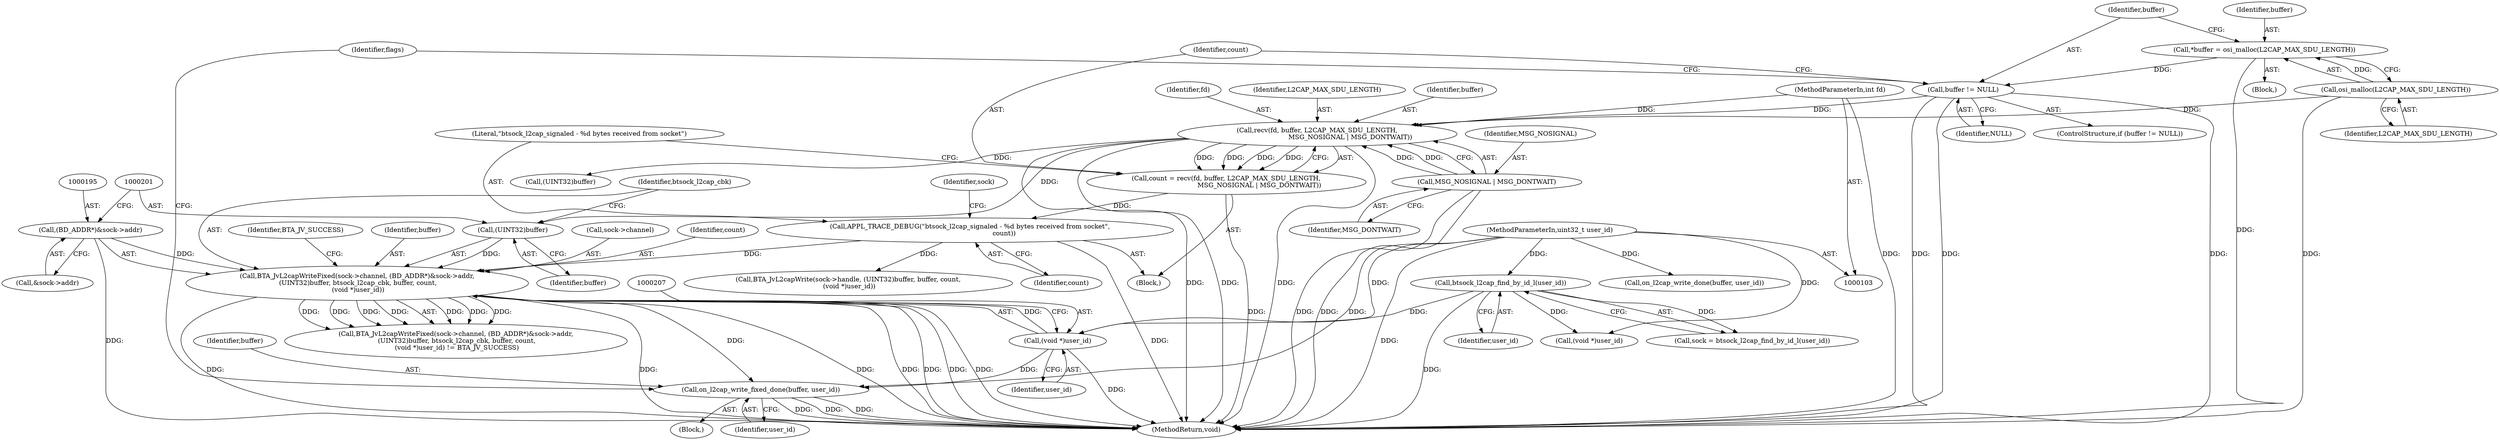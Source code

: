 digraph "0_Android_472271b153c5dc53c28beac55480a8d8434b2d5c_30@API" {
"1000211" [label="(Call,on_l2cap_write_fixed_done(buffer, user_id))"];
"1000190" [label="(Call,BTA_JvL2capWriteFixed(sock->channel, (BD_ADDR*)&sock->addr,\n (UINT32)buffer, btsock_l2cap_cbk, buffer, count,\n (void *)user_id))"];
"1000194" [label="(Call,(BD_ADDR*)&sock->addr)"];
"1000200" [label="(Call,(UINT32)buffer)"];
"1000173" [label="(Call,recv(fd, buffer, L2CAP_MAX_SDU_LENGTH,\n                                MSG_NOSIGNAL | MSG_DONTWAIT))"];
"1000104" [label="(MethodParameterIn,int fd)"];
"1000166" [label="(Call,buffer != NULL)"];
"1000161" [label="(Call,*buffer = osi_malloc(L2CAP_MAX_SDU_LENGTH))"];
"1000163" [label="(Call,osi_malloc(L2CAP_MAX_SDU_LENGTH))"];
"1000177" [label="(Call,MSG_NOSIGNAL | MSG_DONTWAIT)"];
"1000180" [label="(Call,APPL_TRACE_DEBUG(\"btsock_l2cap_signaled - %d bytes received from socket\",\n                                 count))"];
"1000171" [label="(Call,count = recv(fd, buffer, L2CAP_MAX_SDU_LENGTH,\n                                MSG_NOSIGNAL | MSG_DONTWAIT))"];
"1000206" [label="(Call,(void *)user_id)"];
"1000118" [label="(Call,btsock_l2cap_find_by_id_l(user_id))"];
"1000106" [label="(MethodParameterIn,uint32_t user_id)"];
"1000209" [label="(Identifier,BTA_JV_SUCCESS)"];
"1000227" [label="(Call,(void *)user_id)"];
"1000204" [label="(Identifier,buffer)"];
"1000173" [label="(Call,recv(fd, buffer, L2CAP_MAX_SDU_LENGTH,\n                                MSG_NOSIGNAL | MSG_DONTWAIT))"];
"1000190" [label="(Call,BTA_JvL2capWriteFixed(sock->channel, (BD_ADDR*)&sock->addr,\n (UINT32)buffer, btsock_l2cap_cbk, buffer, count,\n (void *)user_id))"];
"1000161" [label="(Call,*buffer = osi_malloc(L2CAP_MAX_SDU_LENGTH))"];
"1000116" [label="(Call,sock = btsock_l2cap_find_by_id_l(user_id))"];
"1000177" [label="(Call,MSG_NOSIGNAL | MSG_DONTWAIT)"];
"1000194" [label="(Call,(BD_ADDR*)&sock->addr)"];
"1000168" [label="(Identifier,NULL)"];
"1000218" [label="(Call,BTA_JvL2capWrite(sock->handle, (UINT32)buffer, buffer, count,\n (void *)user_id))"];
"1000200" [label="(Call,(UINT32)buffer)"];
"1000118" [label="(Call,btsock_l2cap_find_by_id_l(user_id))"];
"1000210" [label="(Block,)"];
"1000295" [label="(MethodReturn,void)"];
"1000203" [label="(Identifier,btsock_l2cap_cbk)"];
"1000166" [label="(Call,buffer != NULL)"];
"1000212" [label="(Identifier,buffer)"];
"1000164" [label="(Identifier,L2CAP_MAX_SDU_LENGTH)"];
"1000174" [label="(Identifier,fd)"];
"1000182" [label="(Identifier,count)"];
"1000159" [label="(Block,)"];
"1000191" [label="(Call,sock->channel)"];
"1000119" [label="(Identifier,user_id)"];
"1000162" [label="(Identifier,buffer)"];
"1000211" [label="(Call,on_l2cap_write_fixed_done(buffer, user_id))"];
"1000171" [label="(Call,count = recv(fd, buffer, L2CAP_MAX_SDU_LENGTH,\n                                MSG_NOSIGNAL | MSG_DONTWAIT))"];
"1000178" [label="(Identifier,MSG_NOSIGNAL)"];
"1000205" [label="(Identifier,count)"];
"1000189" [label="(Call,BTA_JvL2capWriteFixed(sock->channel, (BD_ADDR*)&sock->addr,\n (UINT32)buffer, btsock_l2cap_cbk, buffer, count,\n (void *)user_id) != BTA_JV_SUCCESS)"];
"1000176" [label="(Identifier,L2CAP_MAX_SDU_LENGTH)"];
"1000213" [label="(Identifier,user_id)"];
"1000185" [label="(Identifier,sock)"];
"1000106" [label="(MethodParameterIn,uint32_t user_id)"];
"1000206" [label="(Call,(void *)user_id)"];
"1000196" [label="(Call,&sock->addr)"];
"1000175" [label="(Identifier,buffer)"];
"1000180" [label="(Call,APPL_TRACE_DEBUG(\"btsock_l2cap_signaled - %d bytes received from socket\",\n                                 count))"];
"1000163" [label="(Call,osi_malloc(L2CAP_MAX_SDU_LENGTH))"];
"1000243" [label="(Identifier,flags)"];
"1000232" [label="(Call,on_l2cap_write_done(buffer, user_id))"];
"1000208" [label="(Identifier,user_id)"];
"1000172" [label="(Identifier,count)"];
"1000179" [label="(Identifier,MSG_DONTWAIT)"];
"1000202" [label="(Identifier,buffer)"];
"1000222" [label="(Call,(UINT32)buffer)"];
"1000167" [label="(Identifier,buffer)"];
"1000104" [label="(MethodParameterIn,int fd)"];
"1000181" [label="(Literal,\"btsock_l2cap_signaled - %d bytes received from socket\")"];
"1000169" [label="(Block,)"];
"1000165" [label="(ControlStructure,if (buffer != NULL))"];
"1000211" -> "1000210"  [label="AST: "];
"1000211" -> "1000213"  [label="CFG: "];
"1000212" -> "1000211"  [label="AST: "];
"1000213" -> "1000211"  [label="AST: "];
"1000243" -> "1000211"  [label="CFG: "];
"1000211" -> "1000295"  [label="DDG: "];
"1000211" -> "1000295"  [label="DDG: "];
"1000211" -> "1000295"  [label="DDG: "];
"1000190" -> "1000211"  [label="DDG: "];
"1000206" -> "1000211"  [label="DDG: "];
"1000106" -> "1000211"  [label="DDG: "];
"1000190" -> "1000189"  [label="AST: "];
"1000190" -> "1000206"  [label="CFG: "];
"1000191" -> "1000190"  [label="AST: "];
"1000194" -> "1000190"  [label="AST: "];
"1000200" -> "1000190"  [label="AST: "];
"1000203" -> "1000190"  [label="AST: "];
"1000204" -> "1000190"  [label="AST: "];
"1000205" -> "1000190"  [label="AST: "];
"1000206" -> "1000190"  [label="AST: "];
"1000209" -> "1000190"  [label="CFG: "];
"1000190" -> "1000295"  [label="DDG: "];
"1000190" -> "1000295"  [label="DDG: "];
"1000190" -> "1000295"  [label="DDG: "];
"1000190" -> "1000295"  [label="DDG: "];
"1000190" -> "1000295"  [label="DDG: "];
"1000190" -> "1000295"  [label="DDG: "];
"1000190" -> "1000295"  [label="DDG: "];
"1000190" -> "1000189"  [label="DDG: "];
"1000190" -> "1000189"  [label="DDG: "];
"1000190" -> "1000189"  [label="DDG: "];
"1000190" -> "1000189"  [label="DDG: "];
"1000190" -> "1000189"  [label="DDG: "];
"1000190" -> "1000189"  [label="DDG: "];
"1000190" -> "1000189"  [label="DDG: "];
"1000194" -> "1000190"  [label="DDG: "];
"1000200" -> "1000190"  [label="DDG: "];
"1000180" -> "1000190"  [label="DDG: "];
"1000206" -> "1000190"  [label="DDG: "];
"1000194" -> "1000196"  [label="CFG: "];
"1000195" -> "1000194"  [label="AST: "];
"1000196" -> "1000194"  [label="AST: "];
"1000201" -> "1000194"  [label="CFG: "];
"1000194" -> "1000295"  [label="DDG: "];
"1000200" -> "1000202"  [label="CFG: "];
"1000201" -> "1000200"  [label="AST: "];
"1000202" -> "1000200"  [label="AST: "];
"1000203" -> "1000200"  [label="CFG: "];
"1000173" -> "1000200"  [label="DDG: "];
"1000173" -> "1000171"  [label="AST: "];
"1000173" -> "1000177"  [label="CFG: "];
"1000174" -> "1000173"  [label="AST: "];
"1000175" -> "1000173"  [label="AST: "];
"1000176" -> "1000173"  [label="AST: "];
"1000177" -> "1000173"  [label="AST: "];
"1000171" -> "1000173"  [label="CFG: "];
"1000173" -> "1000295"  [label="DDG: "];
"1000173" -> "1000295"  [label="DDG: "];
"1000173" -> "1000295"  [label="DDG: "];
"1000173" -> "1000171"  [label="DDG: "];
"1000173" -> "1000171"  [label="DDG: "];
"1000173" -> "1000171"  [label="DDG: "];
"1000173" -> "1000171"  [label="DDG: "];
"1000104" -> "1000173"  [label="DDG: "];
"1000166" -> "1000173"  [label="DDG: "];
"1000163" -> "1000173"  [label="DDG: "];
"1000177" -> "1000173"  [label="DDG: "];
"1000177" -> "1000173"  [label="DDG: "];
"1000173" -> "1000222"  [label="DDG: "];
"1000104" -> "1000103"  [label="AST: "];
"1000104" -> "1000295"  [label="DDG: "];
"1000166" -> "1000165"  [label="AST: "];
"1000166" -> "1000168"  [label="CFG: "];
"1000167" -> "1000166"  [label="AST: "];
"1000168" -> "1000166"  [label="AST: "];
"1000172" -> "1000166"  [label="CFG: "];
"1000243" -> "1000166"  [label="CFG: "];
"1000166" -> "1000295"  [label="DDG: "];
"1000166" -> "1000295"  [label="DDG: "];
"1000166" -> "1000295"  [label="DDG: "];
"1000161" -> "1000166"  [label="DDG: "];
"1000161" -> "1000159"  [label="AST: "];
"1000161" -> "1000163"  [label="CFG: "];
"1000162" -> "1000161"  [label="AST: "];
"1000163" -> "1000161"  [label="AST: "];
"1000167" -> "1000161"  [label="CFG: "];
"1000161" -> "1000295"  [label="DDG: "];
"1000163" -> "1000161"  [label="DDG: "];
"1000163" -> "1000164"  [label="CFG: "];
"1000164" -> "1000163"  [label="AST: "];
"1000163" -> "1000295"  [label="DDG: "];
"1000177" -> "1000179"  [label="CFG: "];
"1000178" -> "1000177"  [label="AST: "];
"1000179" -> "1000177"  [label="AST: "];
"1000177" -> "1000295"  [label="DDG: "];
"1000177" -> "1000295"  [label="DDG: "];
"1000180" -> "1000169"  [label="AST: "];
"1000180" -> "1000182"  [label="CFG: "];
"1000181" -> "1000180"  [label="AST: "];
"1000182" -> "1000180"  [label="AST: "];
"1000185" -> "1000180"  [label="CFG: "];
"1000180" -> "1000295"  [label="DDG: "];
"1000171" -> "1000180"  [label="DDG: "];
"1000180" -> "1000218"  [label="DDG: "];
"1000171" -> "1000169"  [label="AST: "];
"1000172" -> "1000171"  [label="AST: "];
"1000181" -> "1000171"  [label="CFG: "];
"1000171" -> "1000295"  [label="DDG: "];
"1000206" -> "1000208"  [label="CFG: "];
"1000207" -> "1000206"  [label="AST: "];
"1000208" -> "1000206"  [label="AST: "];
"1000206" -> "1000295"  [label="DDG: "];
"1000118" -> "1000206"  [label="DDG: "];
"1000106" -> "1000206"  [label="DDG: "];
"1000118" -> "1000116"  [label="AST: "];
"1000118" -> "1000119"  [label="CFG: "];
"1000119" -> "1000118"  [label="AST: "];
"1000116" -> "1000118"  [label="CFG: "];
"1000118" -> "1000295"  [label="DDG: "];
"1000118" -> "1000116"  [label="DDG: "];
"1000106" -> "1000118"  [label="DDG: "];
"1000118" -> "1000227"  [label="DDG: "];
"1000106" -> "1000103"  [label="AST: "];
"1000106" -> "1000295"  [label="DDG: "];
"1000106" -> "1000227"  [label="DDG: "];
"1000106" -> "1000232"  [label="DDG: "];
}
